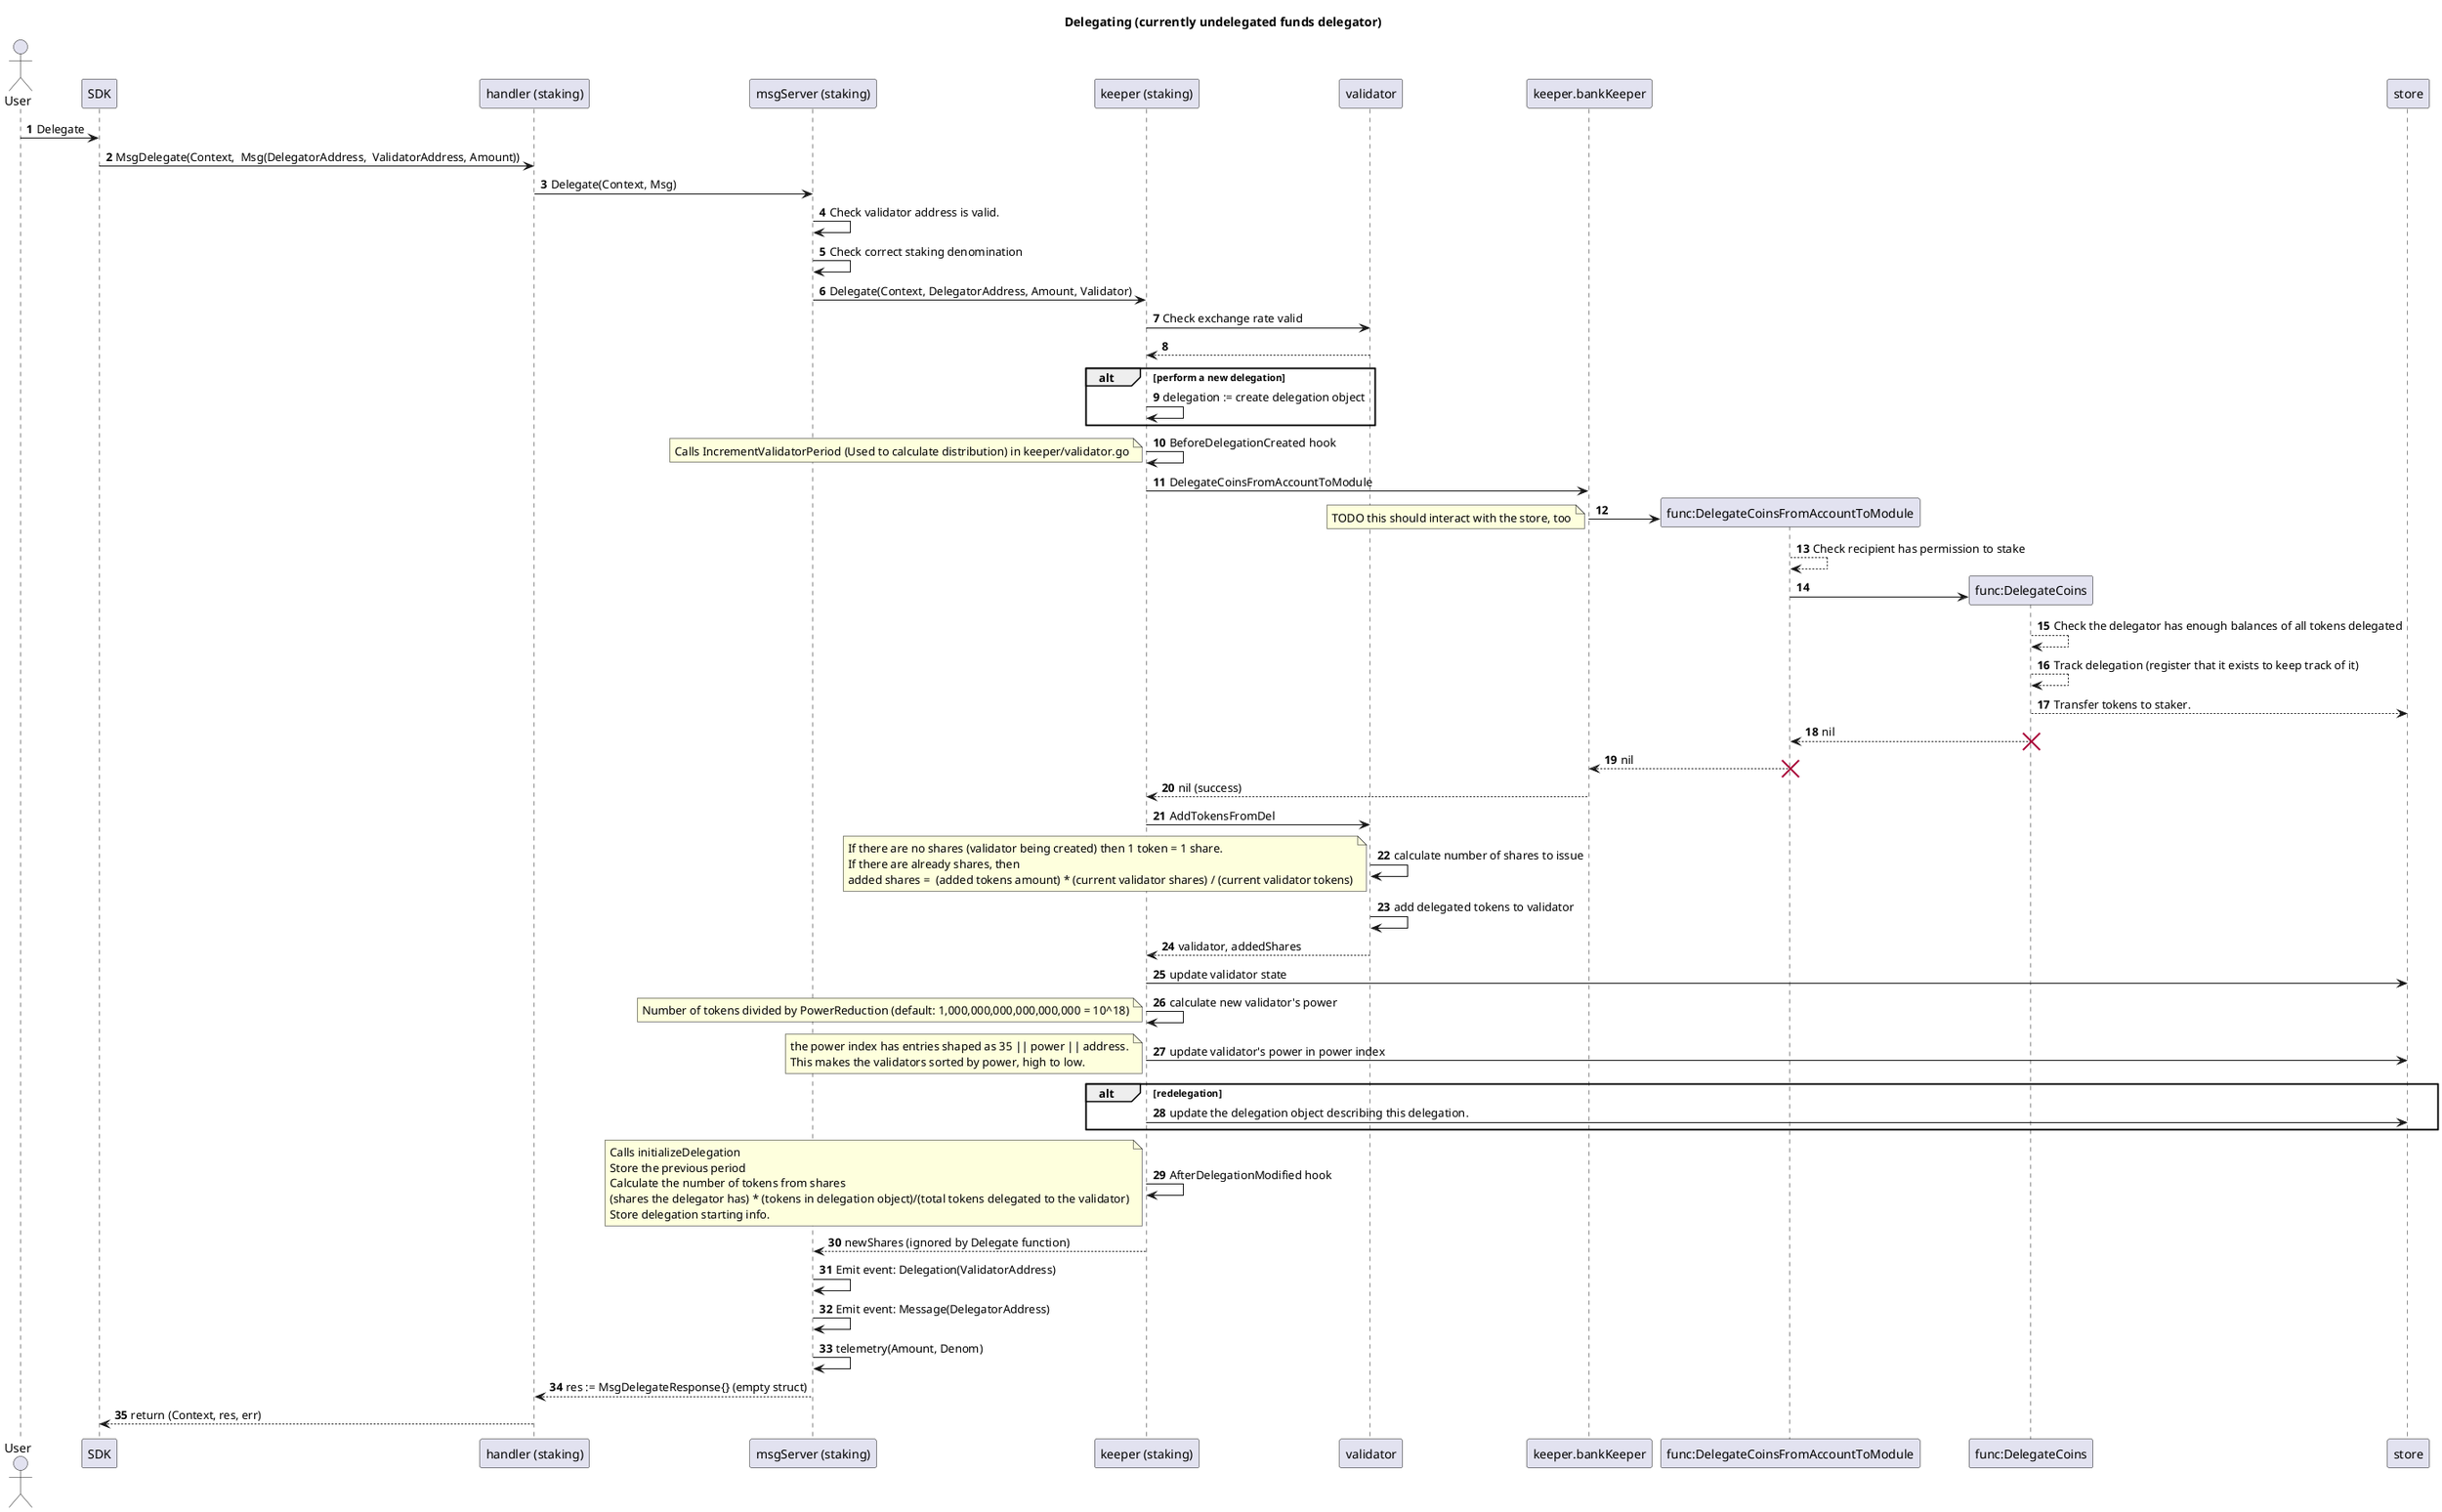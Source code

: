 @startuml
'https://plantuml.com/sequence-diagram

title: Delegating (currently undelegated funds delegator)
autonumber

actor User
User -> SDK : Delegate
SDK -> "handler (staking)": MsgDelegate(Context,  Msg(DelegatorAddress,  ValidatorAddress, Amount))
"handler (staking)" -> "msgServer (staking)" : Delegate(Context, Msg)
"msgServer (staking)" -> "msgServer (staking)" : Check validator address is valid.
"msgServer (staking)" -> "msgServer (staking)" : Check correct staking denomination
participant  "keeper (staking)" as keeper
"msgServer (staking)" -> keeper : Delegate(Context, DelegatorAddress, Amount, Validator)

    keeper ->  validator : Check exchange rate valid
    keeper <-- validator :
alt perform a new delegation
    keeper -> keeper : delegation := create delegation object
end

keeper -> keeper : BeforeDelegationCreated hook
note left: Calls IncrementValidatorPeriod (Used to calculate distribution) in keeper/validator.go

keeper -> keeper.bankKeeper : DelegateCoinsFromAccountToModule
keeper.bankKeeper -> "func:DelegateCoinsFromAccountToModule" as DelegateCoinsFromAccountToModule **
note left : TODO this should interact with the store, too
DelegateCoinsFromAccountToModule -->  DelegateCoinsFromAccountToModule  : Check recipient has permission to stake
DelegateCoinsFromAccountToModule ->  "func:DelegateCoins" as DelegateCoins **
DelegateCoins --> DelegateCoins : Check the delegator has enough balances of all tokens delegated
DelegateCoins --> DelegateCoins : Track delegation (register that it exists to keep track of it)
DelegateCoins --> store : Transfer tokens to staker.
DelegateCoins --> DelegateCoinsFromAccountToModule : nil
destroy DelegateCoins
keeper.bankKeeper <-- DelegateCoinsFromAccountToModule: nil
destroy DelegateCoinsFromAccountToModule
keeper <-- keeper.bankKeeper : nil (success)
keeper -> validator : AddTokensFromDel
validator -> validator : calculate number of shares to issue
note left: If there are no shares (validator being created) then 1 token = 1 share.\nIf there are already shares, then\nadded shares =  (added tokens amount) * (current validator shares) / (current validator tokens)

database store

validator -> validator : add delegated tokens to validator
keeper <-- validator : validator, addedShares
keeper -> store : update validator state
keeper -> keeper: calculate new validator's power
note left : Number of tokens divided by PowerReduction (default: 1,000,000,000,000,000,000 = 10^18)
keeper -> store : update validator's power in power index
note left : the power index has entries shaped as 35 || power || address.\nThis makes the validators sorted by power, high to low.
alt redelegation
    keeper -> store : update the delegation object describing this delegation.
end
keeper -> keeper : AfterDelegationModified hook
note left: Calls initializeDelegation\nStore the previous period\nCalculate the number of tokens from shares\n(shares the delegator has) * (tokens in delegation object)/(total tokens delegated to the validator)\nStore delegation starting info.
"msgServer (staking)" <-- keeper : newShares (ignored by Delegate function)


"msgServer (staking)" -> "msgServer (staking)" : Emit event: Delegation(ValidatorAddress)
"msgServer (staking)" -> "msgServer (staking)" : Emit event: Message(DelegatorAddress)
"msgServer (staking)" -> "msgServer (staking)" : telemetry(Amount, Denom)
"handler (staking)" <-- "msgServer (staking)" : res := MsgDelegateResponse{} (empty struct)
SDK <-- "handler (staking)": return (Context, res, err)

@enduml

